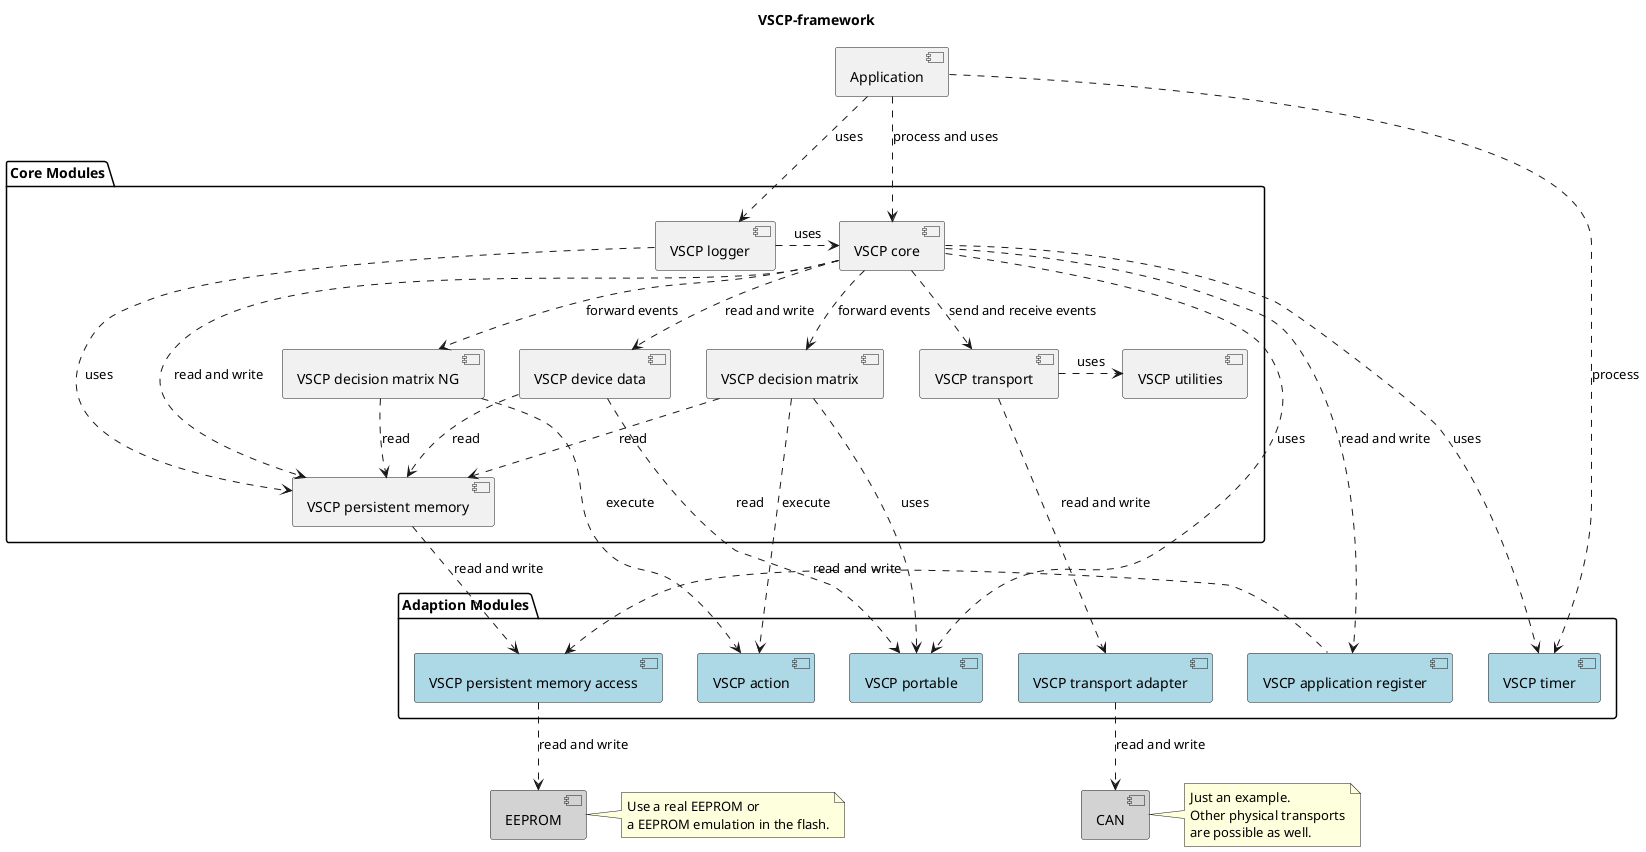 @startuml

title VSCP-framework

package "Core Modules" as core_modules {
    component "VSCP logger" as logger
    component "VSCP core" as core
    component "VSCP device data" as device_data
    component "VSCP decision matrix" as dm
    component "VSCP decision matrix NG" as dm_ng
    component "VSCP transport" as transport
    component "VSCP utilities" as utilities
    component "VSCP persistent memory" as ps
}

package "Adaption Modules" as adaption_modules {
    component "VSCP timer" as timer #LightBlue
    component "VSCP transport adapter" as transport_adapter #LightBlue
    component "VSCP action" as action #LightBlue
    component "VSCP portable" as portable #LightBlue
    component "VSCP application register" as application_register #LightBlue
    component "VSCP persistent memory access" as ps_access #LightBlue
}

component "CAN" as can #LightGray
component "EEPROM" as eeprom #LightGray

component "Application" as app

app ..> logger: uses
app ..> core: process and uses
app ..> timer: process

logger .> core: uses
logger ..> ps: uses

core ..> timer: uses
core ..> application_register: read and write
core ..> portable: uses
core ..> device_data: read and write
core ..> dm: forward events
core ..> dm_ng: forward events
core ..> transport: send and receive events
core ..> ps: read and write

dm ..> action: execute
dm ..> portable: uses
dm ..> ps: read

dm_ng ..> ps: read
dm_ng ..> action: execute

ps ..> ps_access: read and write

transport .> utilities: uses
transport ..> transport_adapter: read and write

device_data ..> ps: read
device_data ..> portable: read

transport_adapter ..> can: read and write

ps_access ..> eeprom: read and write

application_register .left.> ps_access: read and write

note right of eeprom
    Use a real EEPROM or
    a EEPROM emulation in the flash.
end note

note right of can
    Just an example.
    Other physical transports
    are possible as well.
end note

@enduml